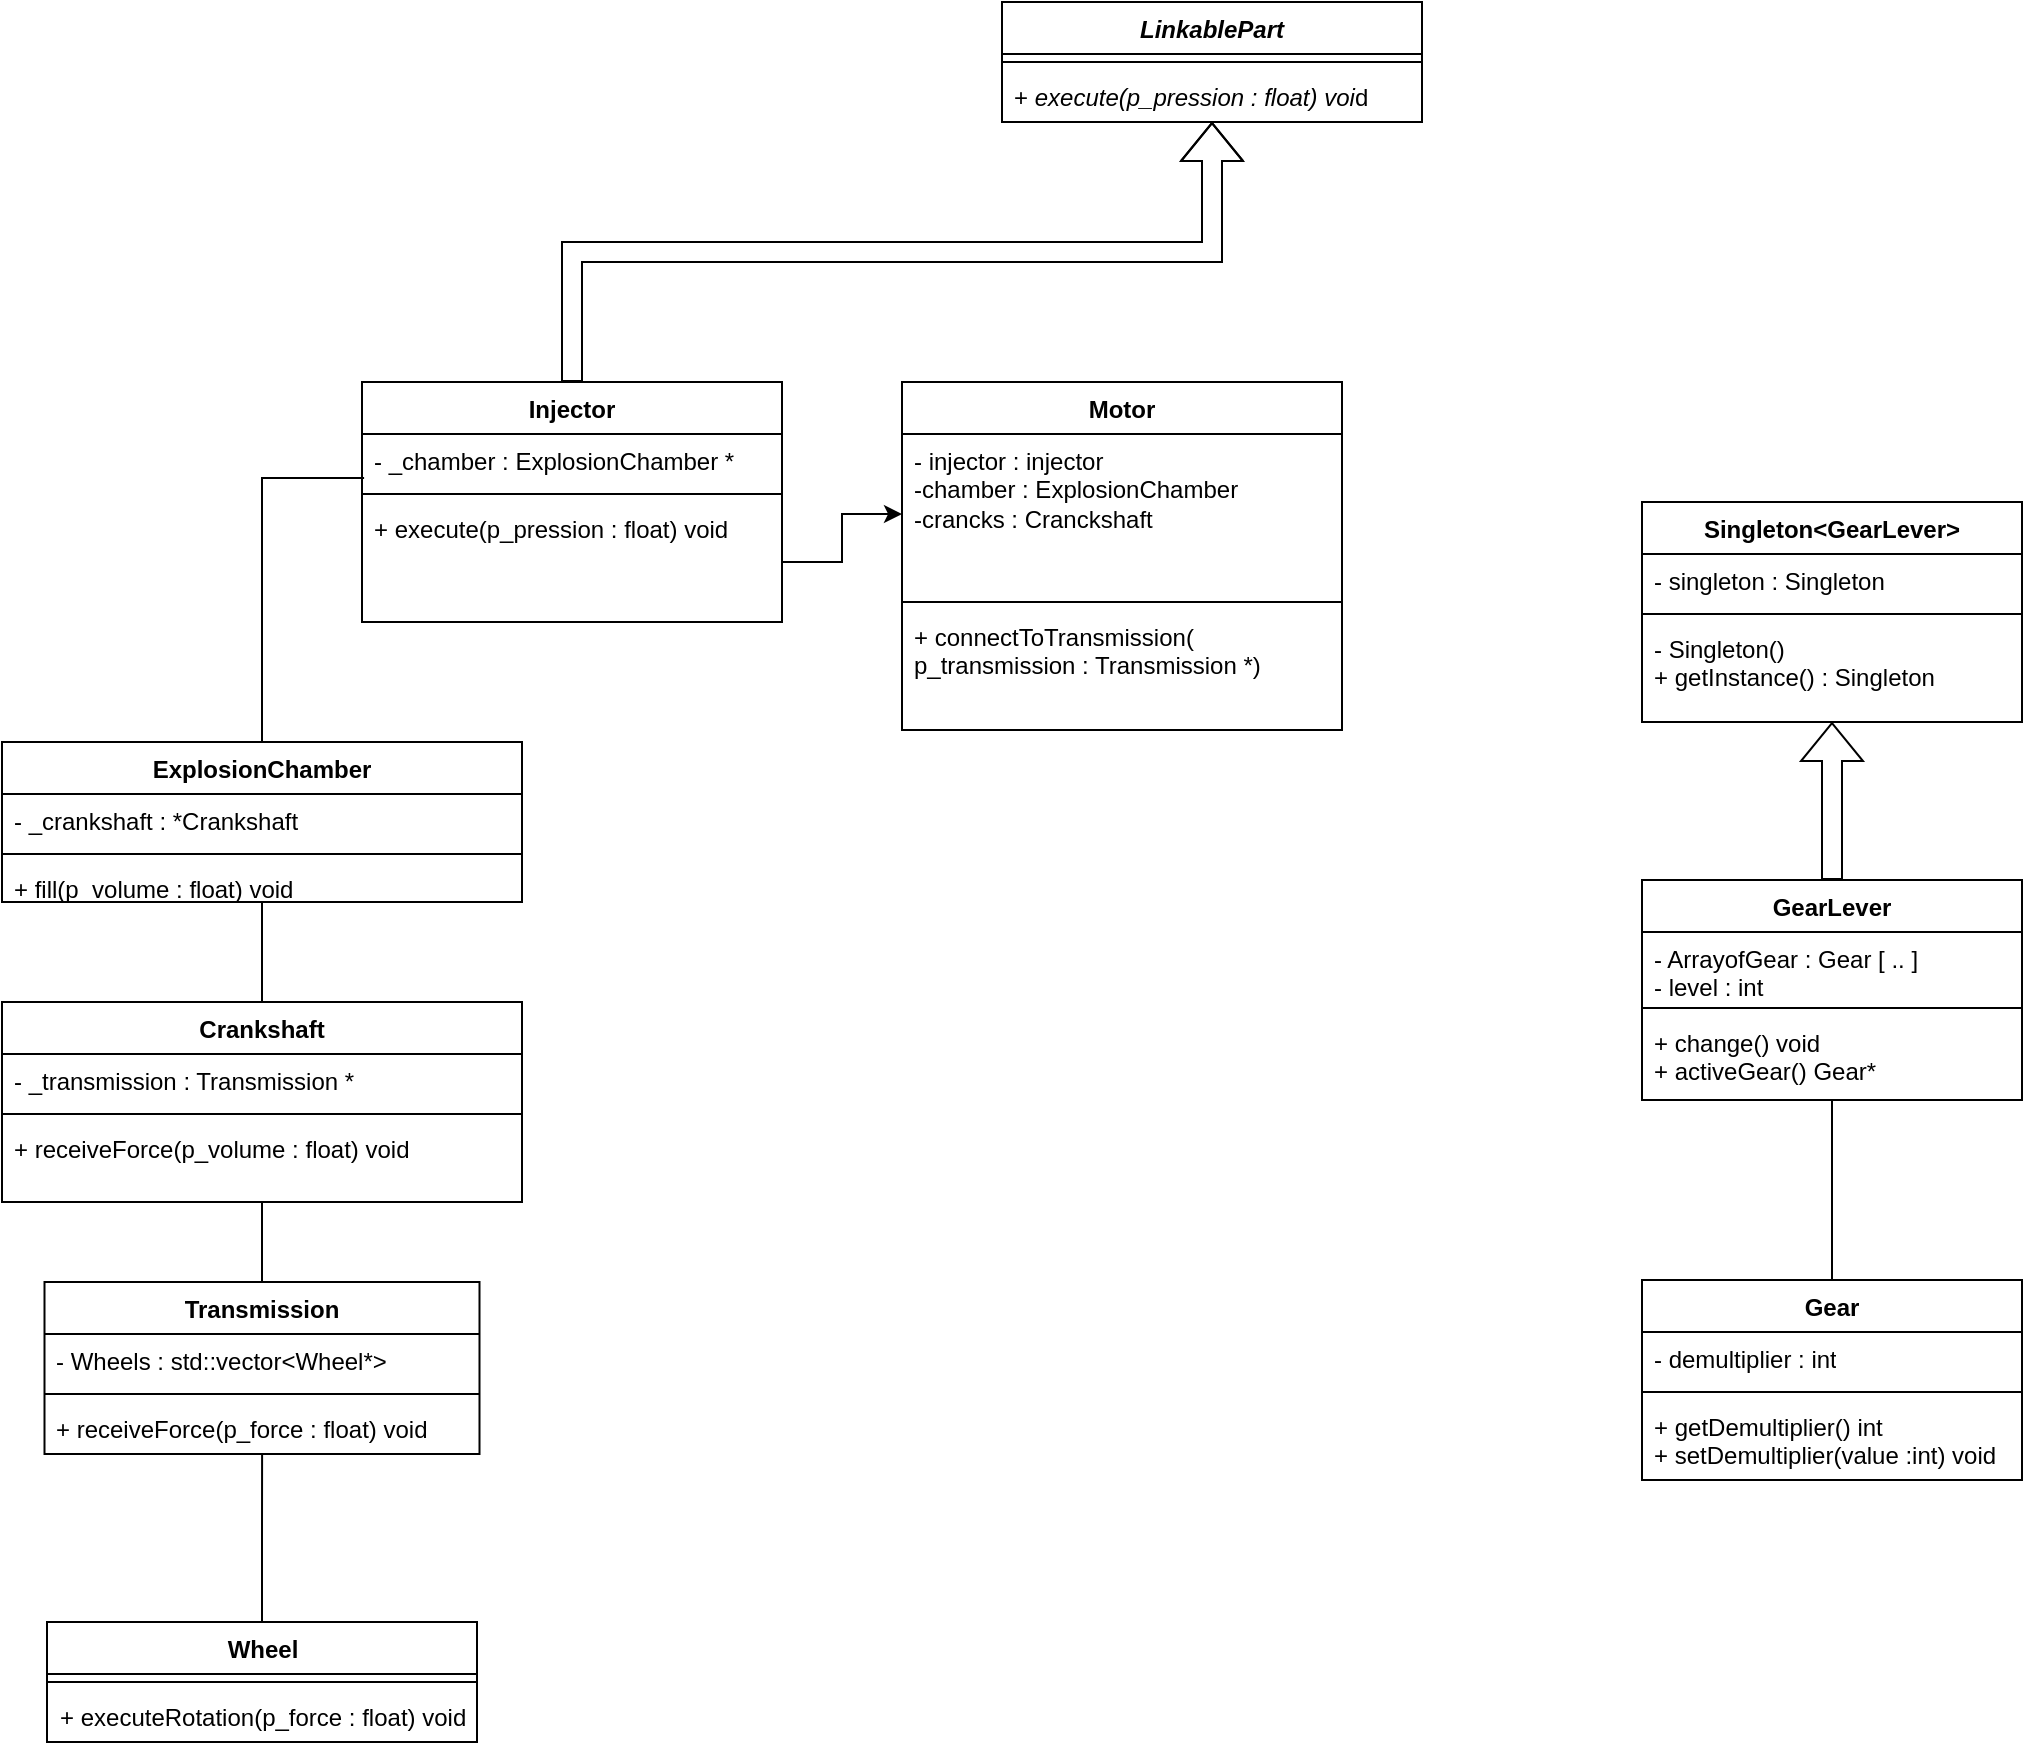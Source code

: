 <mxfile version="24.2.2" type="github">
  <diagram name="Page-1" id="B3CcCInA8l2yjE8N1OzU">
    <mxGraphModel dx="2003" dy="2480" grid="1" gridSize="10" guides="1" tooltips="1" connect="1" arrows="1" fold="1" page="1" pageScale="1" pageWidth="850" pageHeight="1100" math="0" shadow="0">
      <root>
        <mxCell id="0" />
        <mxCell id="1" parent="0" />
        <mxCell id="MKhmQEv8nzhK21kq4WSF-2" value="&lt;i&gt;&lt;b&gt;LinkablePart&lt;/b&gt;&lt;/i&gt;" style="swimlane;fontStyle=1;align=center;verticalAlign=top;childLayout=stackLayout;horizontal=1;startSize=26;horizontalStack=0;resizeParent=1;resizeParentMax=0;resizeLast=0;collapsible=1;marginBottom=0;whiteSpace=wrap;html=1;" parent="1" vertex="1">
          <mxGeometry x="-270" y="-390" width="210" height="60" as="geometry" />
        </mxCell>
        <mxCell id="MKhmQEv8nzhK21kq4WSF-4" value="" style="line;strokeWidth=1;fillColor=none;align=left;verticalAlign=middle;spacingTop=-1;spacingLeft=3;spacingRight=3;rotatable=0;labelPosition=right;points=[];portConstraint=eastwest;strokeColor=inherit;" parent="MKhmQEv8nzhK21kq4WSF-2" vertex="1">
          <mxGeometry y="26" width="210" height="8" as="geometry" />
        </mxCell>
        <mxCell id="MKhmQEv8nzhK21kq4WSF-5" value="&lt;font style=&quot;font-size: 12px;&quot;&gt;+ &lt;i&gt;execute(p_pression : float) voi&lt;/i&gt;d &lt;br&gt;&lt;/font&gt;" style="text;strokeColor=none;fillColor=none;align=left;verticalAlign=top;spacingLeft=4;spacingRight=4;overflow=hidden;rotatable=0;points=[[0,0.5],[1,0.5]];portConstraint=eastwest;whiteSpace=wrap;html=1;" parent="MKhmQEv8nzhK21kq4WSF-2" vertex="1">
          <mxGeometry y="34" width="210" height="26" as="geometry" />
        </mxCell>
        <mxCell id="lAoqrxBC2LuWpmY3UDX4-9" style="edgeStyle=orthogonalEdgeStyle;rounded=0;orthogonalLoop=1;jettySize=auto;html=1;exitX=0.5;exitY=0;exitDx=0;exitDy=0;endArrow=none;endFill=0;" edge="1" parent="1" source="MKhmQEv8nzhK21kq4WSF-6" target="lAoqrxBC2LuWpmY3UDX4-4">
          <mxGeometry relative="1" as="geometry" />
        </mxCell>
        <mxCell id="MKhmQEv8nzhK21kq4WSF-6" value="Wheel" style="swimlane;fontStyle=1;align=center;verticalAlign=top;childLayout=stackLayout;horizontal=1;startSize=26;horizontalStack=0;resizeParent=1;resizeParentMax=0;resizeLast=0;collapsible=1;marginBottom=0;whiteSpace=wrap;html=1;" parent="1" vertex="1">
          <mxGeometry x="-747.5" y="420" width="215" height="60" as="geometry" />
        </mxCell>
        <mxCell id="MKhmQEv8nzhK21kq4WSF-8" value="" style="line;strokeWidth=1;fillColor=none;align=left;verticalAlign=middle;spacingTop=-1;spacingLeft=3;spacingRight=3;rotatable=0;labelPosition=right;points=[];portConstraint=eastwest;strokeColor=inherit;" parent="MKhmQEv8nzhK21kq4WSF-6" vertex="1">
          <mxGeometry y="26" width="215" height="8" as="geometry" />
        </mxCell>
        <mxCell id="MKhmQEv8nzhK21kq4WSF-9" value="+ executeRotation(p_force : float) void" style="text;strokeColor=none;fillColor=none;align=left;verticalAlign=top;spacingLeft=4;spacingRight=4;overflow=hidden;rotatable=0;points=[[0,0.5],[1,0.5]];portConstraint=eastwest;whiteSpace=wrap;html=1;" parent="MKhmQEv8nzhK21kq4WSF-6" vertex="1">
          <mxGeometry y="34" width="215" height="26" as="geometry" />
        </mxCell>
        <mxCell id="lAoqrxBC2LuWpmY3UDX4-10" style="edgeStyle=orthogonalEdgeStyle;rounded=0;orthogonalLoop=1;jettySize=auto;html=1;endArrow=none;endFill=0;startArrow=none;startFill=0;" edge="1" parent="1" source="MKhmQEv8nzhK21kq4WSF-11" target="MKhmQEv8nzhK21kq4WSF-15">
          <mxGeometry relative="1" as="geometry" />
        </mxCell>
        <mxCell id="MKhmQEv8nzhK21kq4WSF-11" value="Gear" style="swimlane;fontStyle=1;align=center;verticalAlign=top;childLayout=stackLayout;horizontal=1;startSize=26;horizontalStack=0;resizeParent=1;resizeParentMax=0;resizeLast=0;collapsible=1;marginBottom=0;whiteSpace=wrap;html=1;" parent="1" vertex="1">
          <mxGeometry x="50" y="249" width="190" height="100" as="geometry" />
        </mxCell>
        <mxCell id="MKhmQEv8nzhK21kq4WSF-12" value="- demultiplier : int" style="text;strokeColor=none;fillColor=none;align=left;verticalAlign=top;spacingLeft=4;spacingRight=4;overflow=hidden;rotatable=0;points=[[0,0.5],[1,0.5]];portConstraint=eastwest;whiteSpace=wrap;html=1;" parent="MKhmQEv8nzhK21kq4WSF-11" vertex="1">
          <mxGeometry y="26" width="190" height="26" as="geometry" />
        </mxCell>
        <mxCell id="MKhmQEv8nzhK21kq4WSF-13" value="" style="line;strokeWidth=1;fillColor=none;align=left;verticalAlign=middle;spacingTop=-1;spacingLeft=3;spacingRight=3;rotatable=0;labelPosition=right;points=[];portConstraint=eastwest;strokeColor=inherit;" parent="MKhmQEv8nzhK21kq4WSF-11" vertex="1">
          <mxGeometry y="52" width="190" height="8" as="geometry" />
        </mxCell>
        <mxCell id="MKhmQEv8nzhK21kq4WSF-14" value="+ getDemultiplier() int &lt;div&gt;+ setDemultiplier(value :int) void &lt;br&gt;&lt;/div&gt;" style="text;strokeColor=none;fillColor=none;align=left;verticalAlign=top;spacingLeft=4;spacingRight=4;overflow=hidden;rotatable=0;points=[[0,0.5],[1,0.5]];portConstraint=eastwest;whiteSpace=wrap;html=1;" parent="MKhmQEv8nzhK21kq4WSF-11" vertex="1">
          <mxGeometry y="60" width="190" height="40" as="geometry" />
        </mxCell>
        <mxCell id="lAoqrxBC2LuWpmY3UDX4-46" value="" style="edgeStyle=orthogonalEdgeStyle;rounded=0;orthogonalLoop=1;jettySize=auto;html=1;endArrow=block;endFill=0;shape=flexArrow;" edge="1" parent="1" source="MKhmQEv8nzhK21kq4WSF-15" target="lAoqrxBC2LuWpmY3UDX4-36">
          <mxGeometry relative="1" as="geometry" />
        </mxCell>
        <mxCell id="MKhmQEv8nzhK21kq4WSF-15" value="GearLever" style="swimlane;fontStyle=1;align=center;verticalAlign=top;childLayout=stackLayout;horizontal=1;startSize=26;horizontalStack=0;resizeParent=1;resizeParentMax=0;resizeLast=0;collapsible=1;marginBottom=0;whiteSpace=wrap;html=1;" parent="1" vertex="1">
          <mxGeometry x="50" y="49" width="190" height="110" as="geometry" />
        </mxCell>
        <mxCell id="MKhmQEv8nzhK21kq4WSF-16" value="&lt;div&gt;- ArrayofGear : Gear [ .. ]&lt;/div&gt;&lt;div&gt;- level : int &lt;br&gt;&lt;/div&gt;" style="text;strokeColor=none;fillColor=none;align=left;verticalAlign=top;spacingLeft=4;spacingRight=4;overflow=hidden;rotatable=0;points=[[0,0.5],[1,0.5]];portConstraint=eastwest;whiteSpace=wrap;html=1;" parent="MKhmQEv8nzhK21kq4WSF-15" vertex="1">
          <mxGeometry y="26" width="190" height="34" as="geometry" />
        </mxCell>
        <mxCell id="MKhmQEv8nzhK21kq4WSF-17" value="" style="line;strokeWidth=1;fillColor=none;align=left;verticalAlign=middle;spacingTop=-1;spacingLeft=3;spacingRight=3;rotatable=0;labelPosition=right;points=[];portConstraint=eastwest;strokeColor=inherit;" parent="MKhmQEv8nzhK21kq4WSF-15" vertex="1">
          <mxGeometry y="60" width="190" height="8" as="geometry" />
        </mxCell>
        <mxCell id="MKhmQEv8nzhK21kq4WSF-18" value="&lt;div&gt;+ change() void&lt;br&gt;&lt;/div&gt;&lt;div&gt;+ activeGear() Gear*&lt;br&gt;&lt;/div&gt;" style="text;strokeColor=none;fillColor=none;align=left;verticalAlign=top;spacingLeft=4;spacingRight=4;overflow=hidden;rotatable=0;points=[[0,0.5],[1,0.5]];portConstraint=eastwest;whiteSpace=wrap;html=1;" parent="MKhmQEv8nzhK21kq4WSF-15" vertex="1">
          <mxGeometry y="68" width="190" height="42" as="geometry" />
        </mxCell>
        <mxCell id="lAoqrxBC2LuWpmY3UDX4-16" style="rounded=0;orthogonalLoop=1;jettySize=auto;html=1;exitX=0.5;exitY=0;exitDx=0;exitDy=0;strokeColor=default;endArrow=none;endFill=0;" edge="1" parent="1" source="lAoqrxBC2LuWpmY3UDX4-4" target="lAoqrxBC2LuWpmY3UDX4-11">
          <mxGeometry relative="1" as="geometry" />
        </mxCell>
        <mxCell id="lAoqrxBC2LuWpmY3UDX4-4" value="Transmission" style="swimlane;fontStyle=1;align=center;verticalAlign=top;childLayout=stackLayout;horizontal=1;startSize=26;horizontalStack=0;resizeParent=1;resizeParentMax=0;resizeLast=0;collapsible=1;marginBottom=0;whiteSpace=wrap;html=1;" vertex="1" parent="1">
          <mxGeometry x="-748.75" y="250" width="217.5" height="86" as="geometry" />
        </mxCell>
        <mxCell id="lAoqrxBC2LuWpmY3UDX4-5" value="- Wheels : std::vector&amp;lt;Wheel*&amp;gt;" style="text;strokeColor=none;fillColor=none;align=left;verticalAlign=top;spacingLeft=4;spacingRight=4;overflow=hidden;rotatable=0;points=[[0,0.5],[1,0.5]];portConstraint=eastwest;whiteSpace=wrap;html=1;" vertex="1" parent="lAoqrxBC2LuWpmY3UDX4-4">
          <mxGeometry y="26" width="217.5" height="26" as="geometry" />
        </mxCell>
        <mxCell id="lAoqrxBC2LuWpmY3UDX4-6" value="" style="line;strokeWidth=1;fillColor=none;align=left;verticalAlign=middle;spacingTop=-1;spacingLeft=3;spacingRight=3;rotatable=0;labelPosition=right;points=[];portConstraint=eastwest;strokeColor=inherit;" vertex="1" parent="lAoqrxBC2LuWpmY3UDX4-4">
          <mxGeometry y="52" width="217.5" height="8" as="geometry" />
        </mxCell>
        <mxCell id="lAoqrxBC2LuWpmY3UDX4-7" value="+ receiveForce(p_force : float) void" style="text;strokeColor=none;fillColor=none;align=left;verticalAlign=top;spacingLeft=4;spacingRight=4;overflow=hidden;rotatable=0;points=[[0,0.5],[1,0.5]];portConstraint=eastwest;whiteSpace=wrap;html=1;" vertex="1" parent="lAoqrxBC2LuWpmY3UDX4-4">
          <mxGeometry y="60" width="217.5" height="26" as="geometry" />
        </mxCell>
        <mxCell id="lAoqrxBC2LuWpmY3UDX4-30" value="" style="edgeStyle=orthogonalEdgeStyle;rounded=0;orthogonalLoop=1;jettySize=auto;html=1;endArrow=none;endFill=0;" edge="1" parent="1" source="lAoqrxBC2LuWpmY3UDX4-11" target="lAoqrxBC2LuWpmY3UDX4-26">
          <mxGeometry relative="1" as="geometry">
            <Array as="points">
              <mxPoint x="-640" y="100" />
              <mxPoint x="-640" y="100" />
            </Array>
          </mxGeometry>
        </mxCell>
        <mxCell id="lAoqrxBC2LuWpmY3UDX4-11" value="Crankshaft" style="swimlane;fontStyle=1;align=center;verticalAlign=top;childLayout=stackLayout;horizontal=1;startSize=26;horizontalStack=0;resizeParent=1;resizeParentMax=0;resizeLast=0;collapsible=1;marginBottom=0;whiteSpace=wrap;html=1;" vertex="1" parent="1">
          <mxGeometry x="-770" y="110" width="260" height="100" as="geometry" />
        </mxCell>
        <mxCell id="lAoqrxBC2LuWpmY3UDX4-12" value="- _transmission : Transmission * " style="text;strokeColor=none;fillColor=none;align=left;verticalAlign=top;spacingLeft=4;spacingRight=4;overflow=hidden;rotatable=0;points=[[0,0.5],[1,0.5]];portConstraint=eastwest;whiteSpace=wrap;html=1;" vertex="1" parent="lAoqrxBC2LuWpmY3UDX4-11">
          <mxGeometry y="26" width="260" height="26" as="geometry" />
        </mxCell>
        <mxCell id="lAoqrxBC2LuWpmY3UDX4-13" value="" style="line;strokeWidth=1;fillColor=none;align=left;verticalAlign=middle;spacingTop=-1;spacingLeft=3;spacingRight=3;rotatable=0;labelPosition=right;points=[];portConstraint=eastwest;strokeColor=inherit;" vertex="1" parent="lAoqrxBC2LuWpmY3UDX4-11">
          <mxGeometry y="52" width="260" height="8" as="geometry" />
        </mxCell>
        <mxCell id="lAoqrxBC2LuWpmY3UDX4-14" value="+ receiveForce(p_volume : float) void" style="text;strokeColor=none;fillColor=none;align=left;verticalAlign=top;spacingLeft=4;spacingRight=4;overflow=hidden;rotatable=0;points=[[0,0.5],[1,0.5]];portConstraint=eastwest;whiteSpace=wrap;html=1;" vertex="1" parent="lAoqrxBC2LuWpmY3UDX4-11">
          <mxGeometry y="60" width="260" height="40" as="geometry" />
        </mxCell>
        <mxCell id="lAoqrxBC2LuWpmY3UDX4-26" value="ExplosionChamber" style="swimlane;fontStyle=1;align=center;verticalAlign=top;childLayout=stackLayout;horizontal=1;startSize=26;horizontalStack=0;resizeParent=1;resizeParentMax=0;resizeLast=0;collapsible=1;marginBottom=0;whiteSpace=wrap;html=1;" vertex="1" parent="1">
          <mxGeometry x="-770" y="-20" width="260" height="80" as="geometry" />
        </mxCell>
        <mxCell id="lAoqrxBC2LuWpmY3UDX4-27" value="- _crankshaft : *Crankshaft" style="text;strokeColor=none;fillColor=none;align=left;verticalAlign=top;spacingLeft=4;spacingRight=4;overflow=hidden;rotatable=0;points=[[0,0.5],[1,0.5]];portConstraint=eastwest;whiteSpace=wrap;html=1;" vertex="1" parent="lAoqrxBC2LuWpmY3UDX4-26">
          <mxGeometry y="26" width="260" height="26" as="geometry" />
        </mxCell>
        <mxCell id="lAoqrxBC2LuWpmY3UDX4-28" value="" style="line;strokeWidth=1;fillColor=none;align=left;verticalAlign=middle;spacingTop=-1;spacingLeft=3;spacingRight=3;rotatable=0;labelPosition=right;points=[];portConstraint=eastwest;strokeColor=inherit;" vertex="1" parent="lAoqrxBC2LuWpmY3UDX4-26">
          <mxGeometry y="52" width="260" height="8" as="geometry" />
        </mxCell>
        <mxCell id="lAoqrxBC2LuWpmY3UDX4-29" value="+ fill(p_volume : float) void " style="text;strokeColor=none;fillColor=none;align=left;verticalAlign=top;spacingLeft=4;spacingRight=4;overflow=hidden;rotatable=0;points=[[0,0.5],[1,0.5]];portConstraint=eastwest;whiteSpace=wrap;html=1;" vertex="1" parent="lAoqrxBC2LuWpmY3UDX4-26">
          <mxGeometry y="60" width="260" height="20" as="geometry" />
        </mxCell>
        <mxCell id="lAoqrxBC2LuWpmY3UDX4-36" value="Singleton&amp;lt;GearLever&amp;gt;" style="swimlane;fontStyle=1;align=center;verticalAlign=top;childLayout=stackLayout;horizontal=1;startSize=26;horizontalStack=0;resizeParent=1;resizeParentMax=0;resizeLast=0;collapsible=1;marginBottom=0;whiteSpace=wrap;html=1;" vertex="1" parent="1">
          <mxGeometry x="50" y="-140" width="190" height="110" as="geometry" />
        </mxCell>
        <mxCell id="lAoqrxBC2LuWpmY3UDX4-37" value="- singleton : Singleton" style="text;strokeColor=none;fillColor=none;align=left;verticalAlign=top;spacingLeft=4;spacingRight=4;overflow=hidden;rotatable=0;points=[[0,0.5],[1,0.5]];portConstraint=eastwest;whiteSpace=wrap;html=1;" vertex="1" parent="lAoqrxBC2LuWpmY3UDX4-36">
          <mxGeometry y="26" width="190" height="26" as="geometry" />
        </mxCell>
        <mxCell id="lAoqrxBC2LuWpmY3UDX4-38" value="" style="line;strokeWidth=1;fillColor=none;align=left;verticalAlign=middle;spacingTop=-1;spacingLeft=3;spacingRight=3;rotatable=0;labelPosition=right;points=[];portConstraint=eastwest;strokeColor=inherit;" vertex="1" parent="lAoqrxBC2LuWpmY3UDX4-36">
          <mxGeometry y="52" width="190" height="8" as="geometry" />
        </mxCell>
        <mxCell id="lAoqrxBC2LuWpmY3UDX4-39" value="- Singleton()&lt;br&gt;+ getInstance() : Singleton" style="text;strokeColor=none;fillColor=none;align=left;verticalAlign=top;spacingLeft=4;spacingRight=4;overflow=hidden;rotatable=0;points=[[0,0.5],[1,0.5]];portConstraint=eastwest;whiteSpace=wrap;html=1;" vertex="1" parent="lAoqrxBC2LuWpmY3UDX4-36">
          <mxGeometry y="60" width="190" height="50" as="geometry" />
        </mxCell>
        <mxCell id="lAoqrxBC2LuWpmY3UDX4-44" style="edgeStyle=orthogonalEdgeStyle;rounded=0;orthogonalLoop=1;jettySize=auto;html=1;exitX=0.5;exitY=0;exitDx=0;exitDy=0;shape=flexArrow;" edge="1" parent="1" source="lAoqrxBC2LuWpmY3UDX4-40" target="MKhmQEv8nzhK21kq4WSF-2">
          <mxGeometry relative="1" as="geometry" />
        </mxCell>
        <mxCell id="lAoqrxBC2LuWpmY3UDX4-40" value="Injector" style="swimlane;fontStyle=1;align=center;verticalAlign=top;childLayout=stackLayout;horizontal=1;startSize=26;horizontalStack=0;resizeParent=1;resizeParentMax=0;resizeLast=0;collapsible=1;marginBottom=0;whiteSpace=wrap;html=1;" vertex="1" parent="1">
          <mxGeometry x="-590" y="-200" width="210" height="120" as="geometry" />
        </mxCell>
        <mxCell id="lAoqrxBC2LuWpmY3UDX4-41" value="- _chamber : ExplosionChamber * " style="text;strokeColor=none;fillColor=none;align=left;verticalAlign=top;spacingLeft=4;spacingRight=4;overflow=hidden;rotatable=0;points=[[0,0.5],[1,0.5]];portConstraint=eastwest;whiteSpace=wrap;html=1;" vertex="1" parent="lAoqrxBC2LuWpmY3UDX4-40">
          <mxGeometry y="26" width="210" height="26" as="geometry" />
        </mxCell>
        <mxCell id="lAoqrxBC2LuWpmY3UDX4-42" value="" style="line;strokeWidth=1;fillColor=none;align=left;verticalAlign=middle;spacingTop=-1;spacingLeft=3;spacingRight=3;rotatable=0;labelPosition=right;points=[];portConstraint=eastwest;strokeColor=inherit;" vertex="1" parent="lAoqrxBC2LuWpmY3UDX4-40">
          <mxGeometry y="52" width="210" height="8" as="geometry" />
        </mxCell>
        <mxCell id="lAoqrxBC2LuWpmY3UDX4-43" value="+ execute(p_pression : float) void" style="text;strokeColor=none;fillColor=none;align=left;verticalAlign=top;spacingLeft=4;spacingRight=4;overflow=hidden;rotatable=0;points=[[0,0.5],[1,0.5]];portConstraint=eastwest;whiteSpace=wrap;html=1;" vertex="1" parent="lAoqrxBC2LuWpmY3UDX4-40">
          <mxGeometry y="60" width="210" height="60" as="geometry" />
        </mxCell>
        <mxCell id="lAoqrxBC2LuWpmY3UDX4-47" style="edgeStyle=orthogonalEdgeStyle;rounded=0;orthogonalLoop=1;jettySize=auto;html=1;exitX=0.5;exitY=0;exitDx=0;exitDy=0;entryX=0.005;entryY=0.846;entryDx=0;entryDy=0;entryPerimeter=0;endArrow=none;endFill=0;" edge="1" parent="1" source="lAoqrxBC2LuWpmY3UDX4-26" target="lAoqrxBC2LuWpmY3UDX4-41">
          <mxGeometry relative="1" as="geometry" />
        </mxCell>
        <mxCell id="lAoqrxBC2LuWpmY3UDX4-48" value="Motor" style="swimlane;fontStyle=1;align=center;verticalAlign=top;childLayout=stackLayout;horizontal=1;startSize=26;horizontalStack=0;resizeParent=1;resizeParentMax=0;resizeLast=0;collapsible=1;marginBottom=0;whiteSpace=wrap;html=1;" vertex="1" parent="1">
          <mxGeometry x="-320" y="-200" width="220" height="174" as="geometry" />
        </mxCell>
        <mxCell id="lAoqrxBC2LuWpmY3UDX4-49" value="&lt;div&gt;- injector : injector&lt;/div&gt;&lt;div&gt;-chamber : ExplosionChamber&lt;/div&gt;&lt;div&gt;-crancks : Cranckshaft&lt;br&gt;&lt;/div&gt;" style="text;strokeColor=none;fillColor=none;align=left;verticalAlign=top;spacingLeft=4;spacingRight=4;overflow=hidden;rotatable=0;points=[[0,0.5],[1,0.5]];portConstraint=eastwest;whiteSpace=wrap;html=1;" vertex="1" parent="lAoqrxBC2LuWpmY3UDX4-48">
          <mxGeometry y="26" width="220" height="80" as="geometry" />
        </mxCell>
        <mxCell id="lAoqrxBC2LuWpmY3UDX4-50" value="" style="line;strokeWidth=1;fillColor=none;align=left;verticalAlign=middle;spacingTop=-1;spacingLeft=3;spacingRight=3;rotatable=0;labelPosition=right;points=[];portConstraint=eastwest;strokeColor=inherit;" vertex="1" parent="lAoqrxBC2LuWpmY3UDX4-48">
          <mxGeometry y="106" width="220" height="8" as="geometry" />
        </mxCell>
        <mxCell id="lAoqrxBC2LuWpmY3UDX4-51" value="+ connectToTransmission( p_transmission : Transmission *)" style="text;strokeColor=none;fillColor=none;align=left;verticalAlign=top;spacingLeft=4;spacingRight=4;overflow=hidden;rotatable=0;points=[[0,0.5],[1,0.5]];portConstraint=eastwest;whiteSpace=wrap;html=1;" vertex="1" parent="lAoqrxBC2LuWpmY3UDX4-48">
          <mxGeometry y="114" width="220" height="60" as="geometry" />
        </mxCell>
        <mxCell id="lAoqrxBC2LuWpmY3UDX4-56" value="" style="edgeStyle=orthogonalEdgeStyle;rounded=0;orthogonalLoop=1;jettySize=auto;html=1;entryX=0;entryY=0.5;entryDx=0;entryDy=0;" edge="1" parent="1" source="lAoqrxBC2LuWpmY3UDX4-43" target="lAoqrxBC2LuWpmY3UDX4-49">
          <mxGeometry relative="1" as="geometry" />
        </mxCell>
      </root>
    </mxGraphModel>
  </diagram>
</mxfile>

